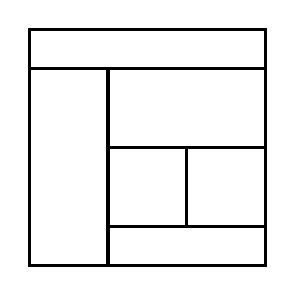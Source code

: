\begin{tikzpicture}[very thick, scale=.5]
    \draw (0,5) rectangle (6,6);
    \draw (0,0) rectangle (2,5);
    \draw (2,3) rectangle (6,5);
    \draw (2,1) rectangle (4,3);
    \draw (4,1) rectangle (6,3);
    \draw (2,0) rectangle (6,1);
\end{tikzpicture}
